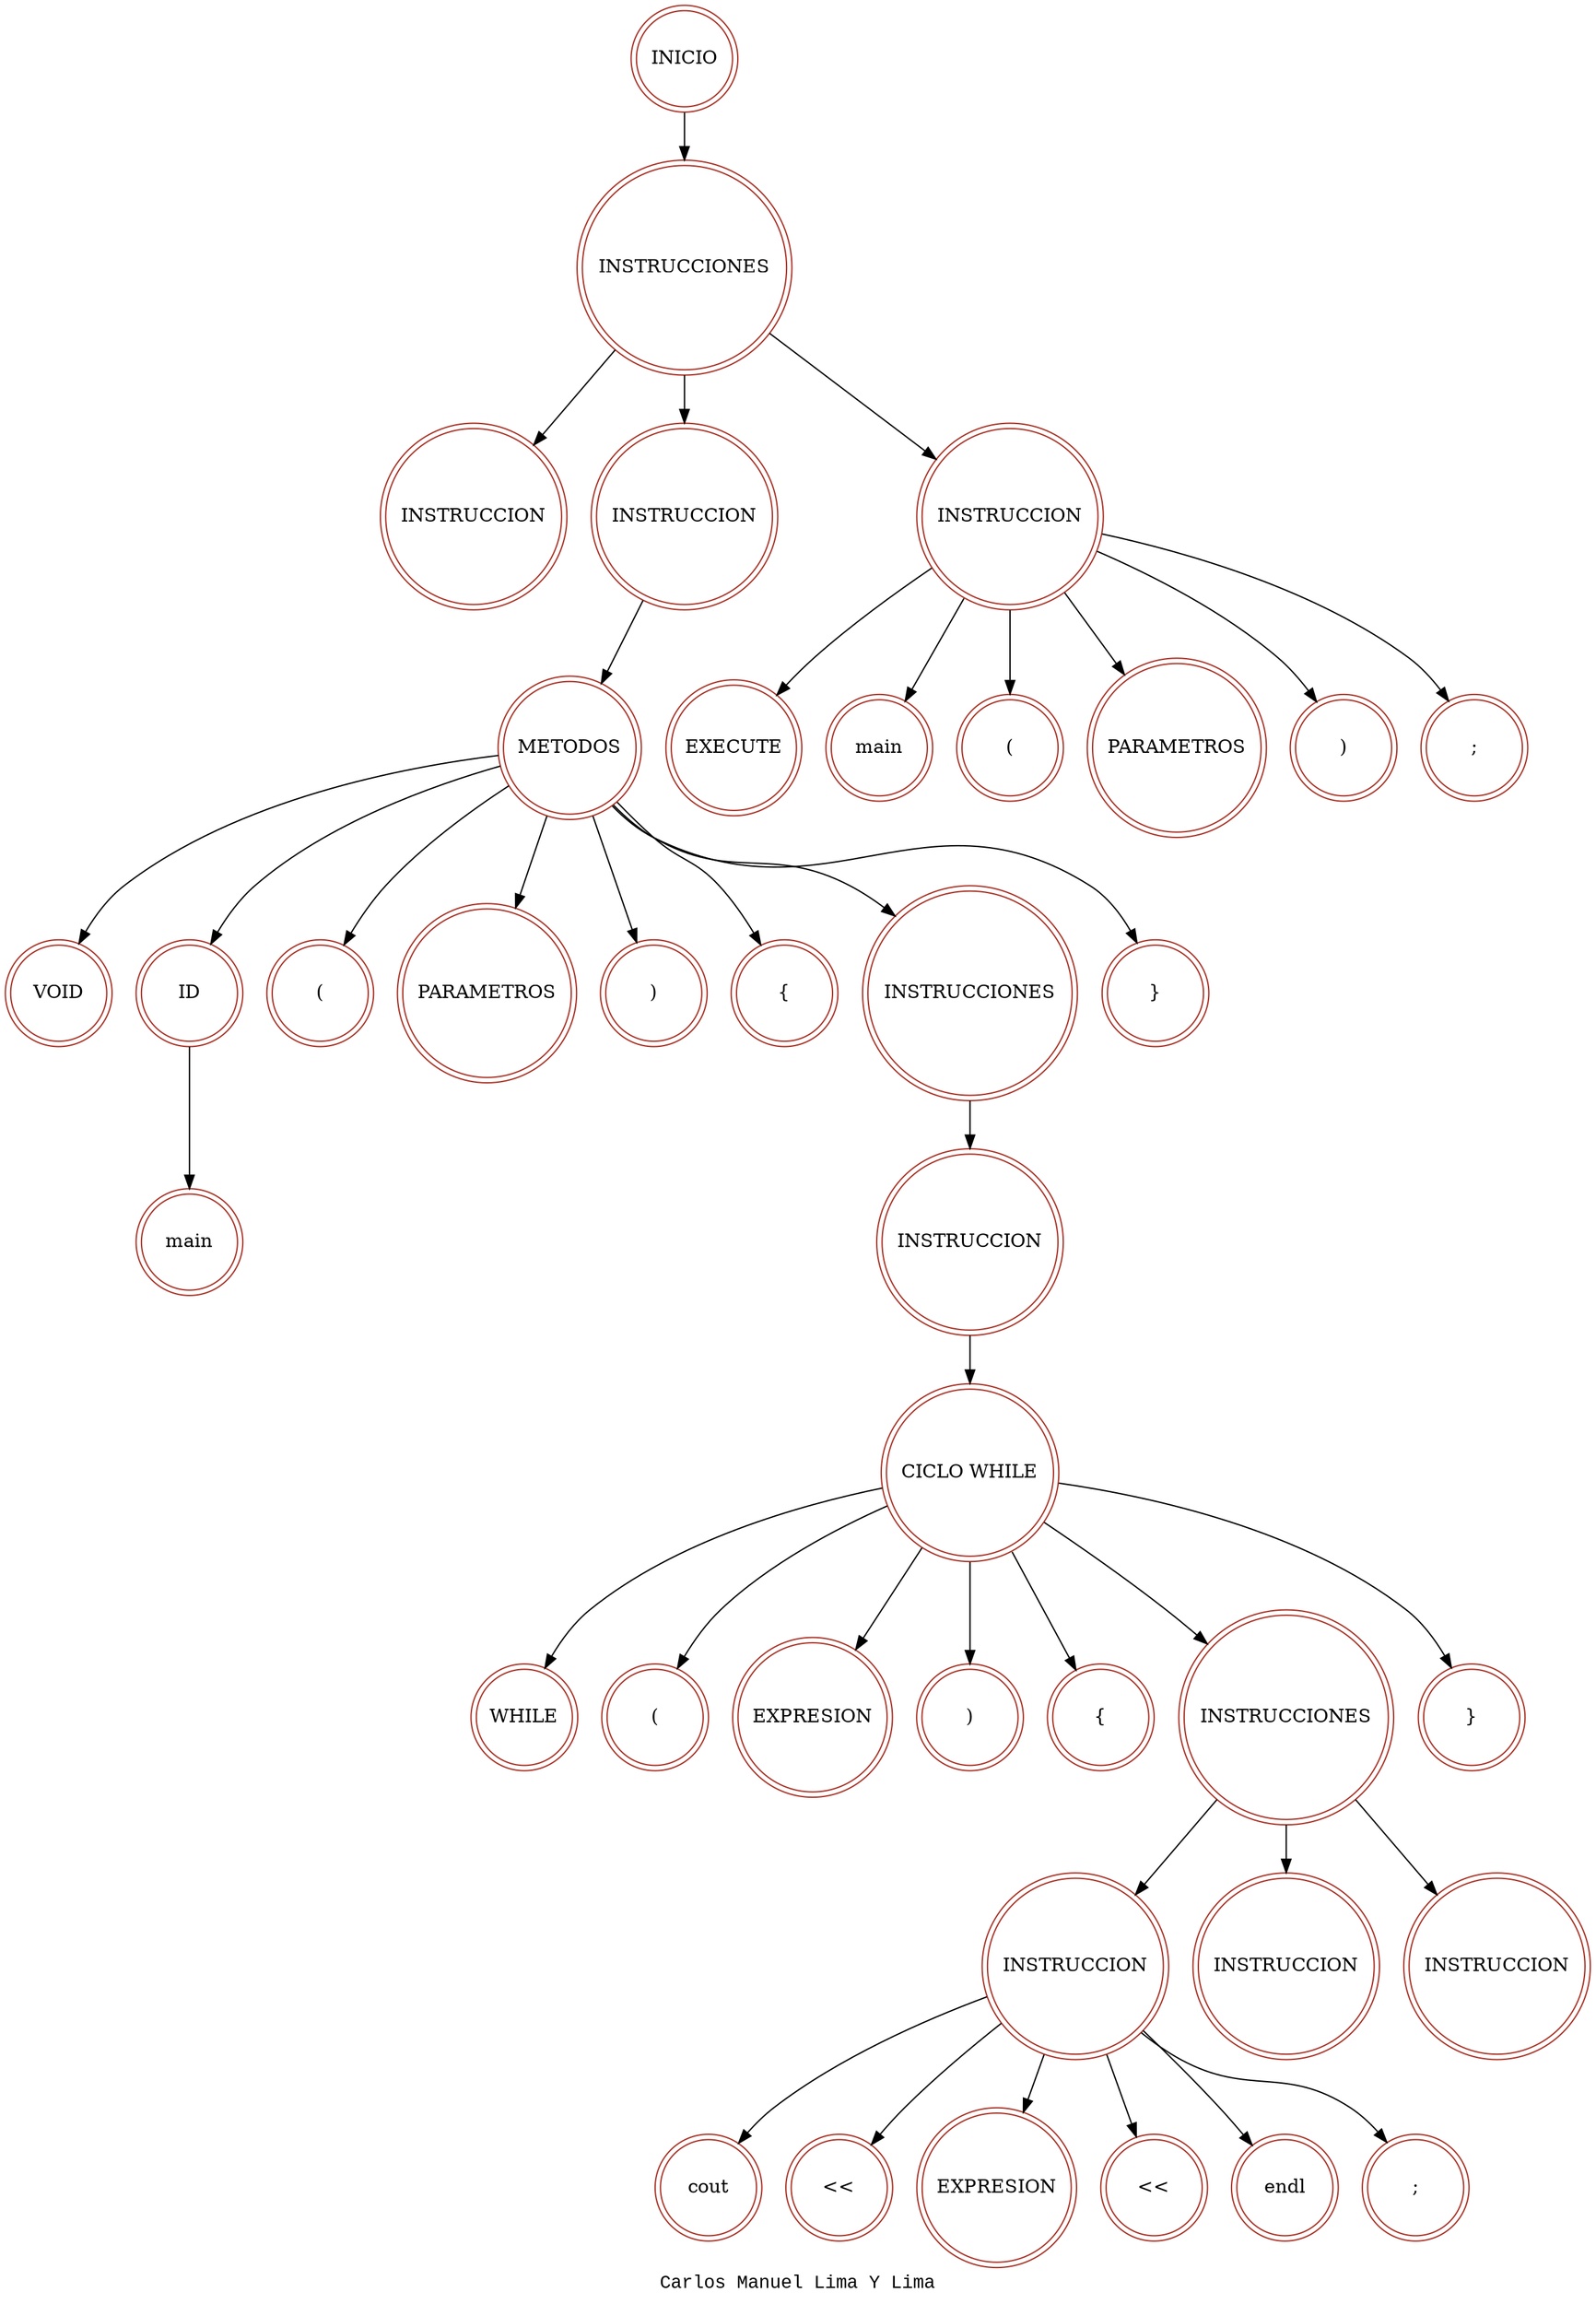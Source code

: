 digraph ast{
label="Carlos Manuel Lima Y Lima"fontname="Courier New"node [
shape = doublecircle
width = 1.0
color = "#A93226"
]
nINICIO[label="INICIO"];
nINSTRUCCIONES[label="INSTRUCCIONES"];
nINICIO->nINSTRUCCIONES;
n45[label="INSTRUCCION"];
nINSTRUCCIONES->n45;
n53[label="INSTRUCCION"];
nINSTRUCCIONES->n53;
n54[label="METODOS"];
n55[label="VOID"];
n56[label="ID"];
n57[label="main"];
n58[label="("];
n59[label="PARAMETROS"];
n60[label=")"];
n61[label="{"];
n62[label="INSTRUCCIONES"];
n63[label="INSTRUCCION"];
n64[label="}"];
n54 -> n55;
n54 -> n56;
n56 -> n57;
n54 -> n58;
n54 -> n59;
n54 -> n60;
n54 -> n61;
n54 -> n62;
n62 -> n63;
n54 -> n64;
n53 -> n54;
 n65[label="CICLO WHILE"];
 n66[label="WHILE"];
 n67[label="("];
 n68[label="EXPRESION"];
 n69[label=")"];
 n70[label="{"];
 n71[label="INSTRUCCIONES"];
 n72[label="INSTRUCCION"];
 n73[label="INSTRUCCION"];
 n74[label="INSTRUCCION"];
 n75[label="}"];
 n63 -> n65;
 n65 -> n66;
 n65 -> n67;
 n65 -> n68;
 n65 -> n69;
 n65 -> n70;
 n65 -> n71;
 n71 -> n72;
 n71 -> n73;
 n71 -> n74;
 n65 -> n75;
n76[label="cout"];
n77[label="<<"];
n78[label="EXPRESION"];
n79[label="<<"];
n80[label="endl"];
n81[label=";"];
n72 -> n76;
n72 -> n77;
n72 -> n78;
n72 -> n79;
n72 -> n80;
n72 -> n81;
n82[label="INSTRUCCION"];
nINSTRUCCIONES->n82;
n83[label="EXECUTE"];
n84[label="main"];
n85[label="("];
n86[label="PARAMETROS"];
n87[label=")"];
n88[label=";"];
n82 -> n83;
n82 -> n84;
n82 -> n85;
n82 -> n86;
n82 -> n87;
n82 -> n88;

}